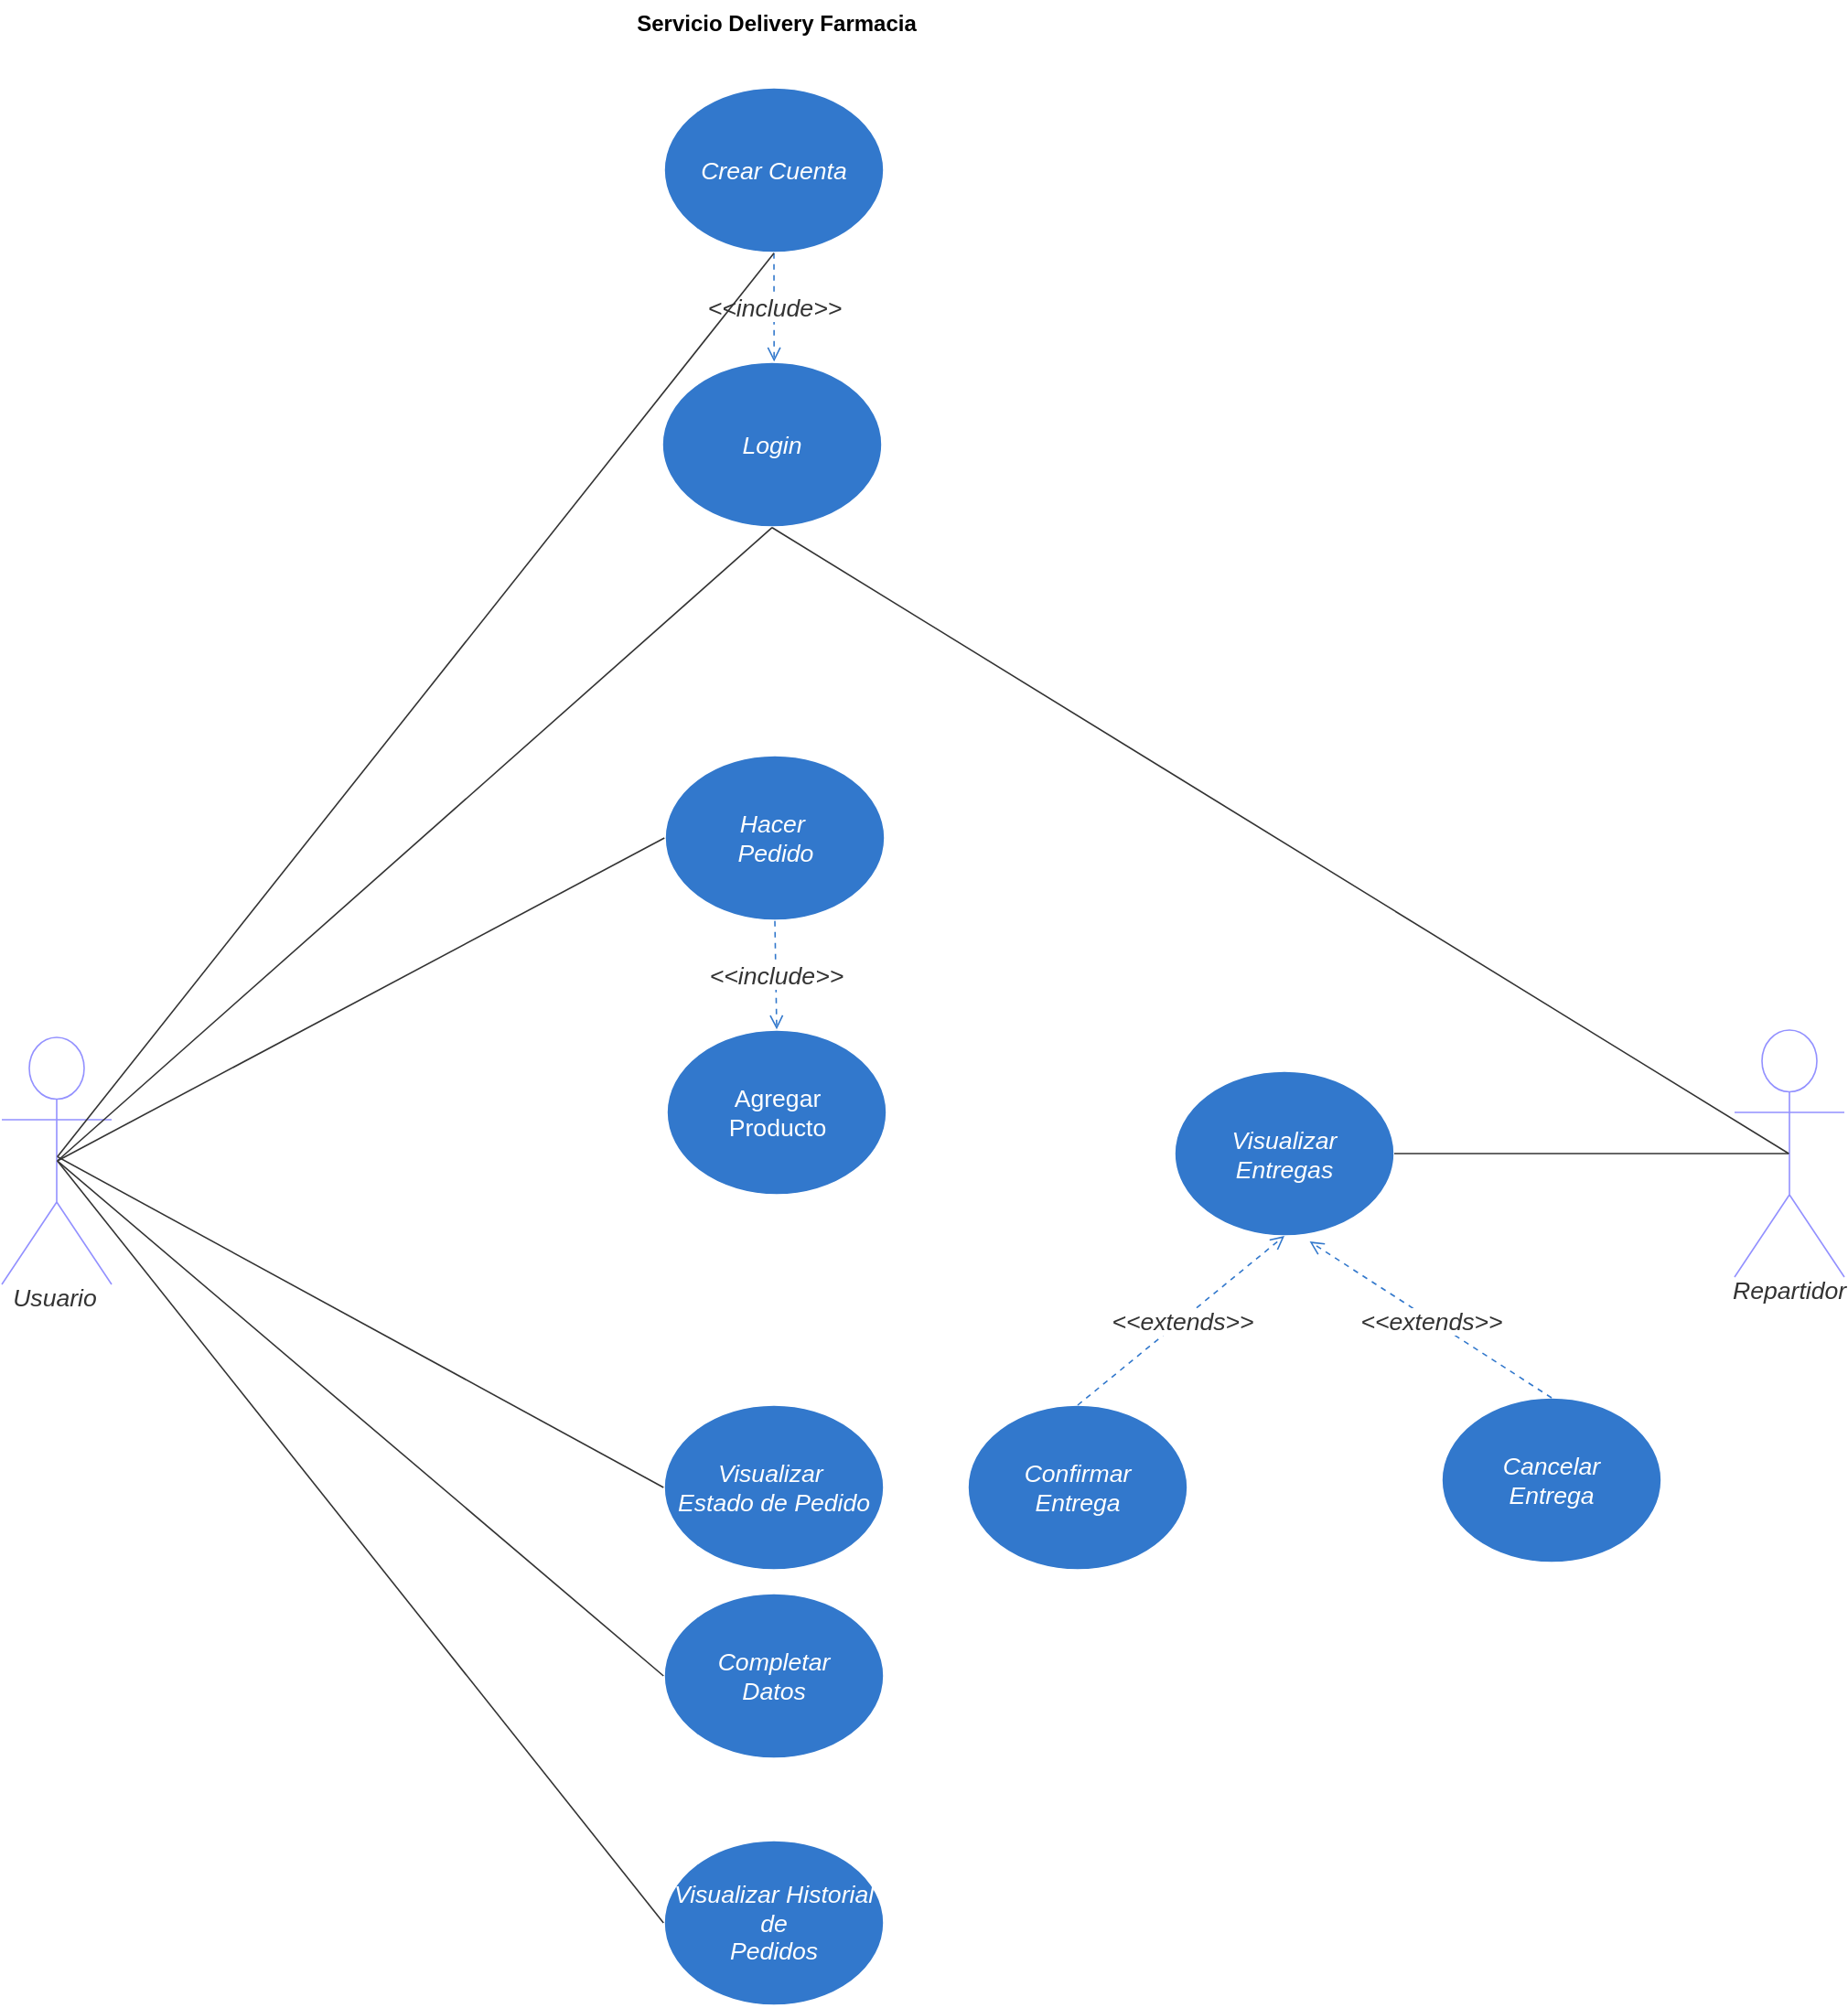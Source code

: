 <mxfile version="24.7.8">
  <diagram name="Page-1" id="sJ-SfvYp9Ml5R1eLInXZ">
    <mxGraphModel dx="-1515" dy="2294" grid="0" gridSize="10" guides="1" tooltips="1" connect="1" arrows="1" fold="1" page="1" pageScale="1" pageWidth="827" pageHeight="1169" math="0" shadow="0">
      <root>
        <mxCell id="0" />
        <mxCell id="1" parent="0" />
        <mxCell id="IEd8g2KRaP7H4Rln7xGu-7" value="&lt;b&gt;Servicio Delivery Farmacia&lt;/b&gt;" style="text;html=1;align=center;verticalAlign=middle;resizable=0;points=[];autosize=1;strokeColor=none;fillColor=none;" vertex="1" parent="1">
          <mxGeometry x="3933.5" y="-668" width="171" height="26" as="geometry" />
        </mxCell>
        <mxCell id="IEd8g2KRaP7H4Rln7xGu-47" value="Visualizar&amp;nbsp;&lt;div&gt;Estado de Pedido&lt;/div&gt;" style="html=1;overflow=block;blockSpacing=1;whiteSpace=wrap;ellipse;fontSize=13.3;fontColor=#ffffff;fontStyle=2;align=center;spacing=0;verticalAlign=middle;strokeColor=#ffffff;strokeOpacity=100;fillOpacity=100;rounded=1;absoluteArcSize=1;arcSize=7.5;fillColor=#3278cc;strokeWidth=0.8;lucidId=Bc-tC5z.Gbx0;" vertex="1" parent="1">
          <mxGeometry x="3958" y="100" width="120" height="90" as="geometry" />
        </mxCell>
        <mxCell id="IEd8g2KRaP7H4Rln7xGu-122" value="Visualizar&lt;div&gt;Entregas&lt;/div&gt;" style="html=1;overflow=block;blockSpacing=1;whiteSpace=wrap;ellipse;fontSize=13.3;fontColor=#ffffff;fontStyle=2;align=center;spacing=0;verticalAlign=middle;strokeColor=#ffffff;strokeOpacity=100;fillOpacity=100;rounded=1;absoluteArcSize=1;arcSize=7.5;fillColor=#3278cc;strokeWidth=0.8;lucidId=uE5tmN2Bk8sM;" vertex="1" parent="1">
          <mxGeometry x="4237" y="-82.5" width="120" height="90" as="geometry" />
        </mxCell>
        <mxCell id="IEd8g2KRaP7H4Rln7xGu-52" value="Visualizar Historial&lt;div&gt;de&lt;/div&gt;&lt;div&gt;Pedidos&lt;/div&gt;" style="html=1;overflow=block;blockSpacing=1;whiteSpace=wrap;ellipse;fontSize=13.3;fontColor=#ffffff;fontStyle=2;align=center;spacing=0;verticalAlign=middle;strokeColor=#ffffff;strokeOpacity=100;fillOpacity=100;rounded=1;absoluteArcSize=1;arcSize=7.5;fillColor=#3278cc;strokeWidth=0.8;lucidId=2IluY2685JnF;" vertex="1" parent="1">
          <mxGeometry x="3958" y="338" width="120" height="90" as="geometry" />
        </mxCell>
        <mxCell id="IEd8g2KRaP7H4Rln7xGu-12" value="Usuario" style="html=1;overflow=block;blockSpacing=1;shape=umlActor;labelPosition=center;verticalLabelPosition=bottom;verticalAlign=top;whiteSpace=nowrap;fontSize=13.3;fontColor=#333333;fontStyle=2;spacing=0;strokeColor=#9391ff;strokeOpacity=100;rounded=1;absoluteArcSize=1;arcSize=7.5;fillColor=#ffffff;strokeWidth=0.8;lucidId=aeLt3nHmuZ78;" vertex="1" parent="1">
          <mxGeometry x="3596" y="-101" width="60" height="135" as="geometry" />
        </mxCell>
        <mxCell id="IEd8g2KRaP7H4Rln7xGu-14" value="Login" style="html=1;overflow=block;blockSpacing=1;whiteSpace=wrap;ellipse;fontSize=13.3;fontColor=#ffffff;fontStyle=2;align=center;spacing=0;verticalAlign=middle;strokeColor=#ffffff;strokeOpacity=100;fillOpacity=100;rounded=1;absoluteArcSize=1;arcSize=7.5;fillColor=#3278cc;strokeWidth=0.8;lucidId=aeLtWVaAtaNc;" vertex="1" parent="1">
          <mxGeometry x="3957" y="-470" width="120" height="90" as="geometry" />
        </mxCell>
        <mxCell id="IEd8g2KRaP7H4Rln7xGu-15" value="Hacer&amp;nbsp;&lt;div&gt;Pedido&lt;/div&gt;" style="html=1;overflow=block;blockSpacing=1;whiteSpace=wrap;ellipse;fontSize=13.3;fontColor=#ffffff;fontStyle=2;align=center;spacing=0;verticalAlign=middle;strokeColor=#ffffff;strokeOpacity=100;fillOpacity=100;rounded=1;absoluteArcSize=1;arcSize=7.5;fillColor=#3278cc;strokeWidth=0.8;lucidId=aeLtvAe7D-iS;" vertex="1" parent="1">
          <mxGeometry x="3958.5" y="-255" width="120" height="90" as="geometry" />
        </mxCell>
        <mxCell id="IEd8g2KRaP7H4Rln7xGu-17" value="Agregar&lt;div&gt;Producto&lt;/div&gt;" style="html=1;overflow=block;blockSpacing=1;whiteSpace=wrap;ellipse;fontSize=13.3;fontColor=#ffffff;align=center;spacing=0;verticalAlign=middle;strokeColor=#ffffff;strokeOpacity=100;fillOpacity=100;rounded=1;absoluteArcSize=1;arcSize=7.5;fillColor=#3278cc;strokeWidth=0.8;lucidId=aeLtQrBCPXcr;" vertex="1" parent="1">
          <mxGeometry x="3959.5" y="-105" width="120" height="90" as="geometry" />
        </mxCell>
        <mxCell id="IEd8g2KRaP7H4Rln7xGu-18" value="" style="html=1;jettySize=18;whiteSpace=wrap;fontSize=13;strokeColor=#333333;strokeOpacity=100;strokeWidth=0.8;rounded=0;startArrow=none;endArrow=none;exitX=0.506;exitY=0.5;exitPerimeter=0;entryX=0.5;entryY=1.004;entryPerimeter=0;lucidId=aeLtO0CMRvtl;" edge="1" parent="1" source="IEd8g2KRaP7H4Rln7xGu-12" target="IEd8g2KRaP7H4Rln7xGu-14">
          <mxGeometry width="100" height="100" relative="1" as="geometry">
            <Array as="points" />
          </mxGeometry>
        </mxCell>
        <mxCell id="IEd8g2KRaP7H4Rln7xGu-19" value="" style="html=1;jettySize=18;whiteSpace=wrap;fontSize=13;strokeColor=#333333;strokeOpacity=100;strokeWidth=0.8;rounded=0;startArrow=none;endArrow=none;exitX=0.506;exitY=0.5;exitPerimeter=0;entryX=-0.003;entryY=0.5;entryPerimeter=0;lucidId=aeLtnVgYuCuO;" edge="1" parent="1" source="IEd8g2KRaP7H4Rln7xGu-12" target="IEd8g2KRaP7H4Rln7xGu-15">
          <mxGeometry width="100" height="100" relative="1" as="geometry">
            <Array as="points" />
          </mxGeometry>
        </mxCell>
        <mxCell id="IEd8g2KRaP7H4Rln7xGu-29" value="&lt;div&gt;Completar&lt;/div&gt;&lt;div&gt;Datos&lt;/div&gt;" style="html=1;overflow=block;blockSpacing=1;whiteSpace=wrap;ellipse;fontSize=13.3;fontColor=#ffffff;fontStyle=2;align=center;spacing=0;verticalAlign=middle;strokeColor=#ffffff;strokeOpacity=100;fillOpacity=100;rounded=1;absoluteArcSize=1;arcSize=7.5;fillColor=#3278cc;strokeWidth=0.8;lucidId=9ALtL4Wa6~wp;" vertex="1" parent="1">
          <mxGeometry x="3958" y="203" width="120" height="90" as="geometry" />
        </mxCell>
        <mxCell id="IEd8g2KRaP7H4Rln7xGu-30" value="" style="html=1;jettySize=18;whiteSpace=wrap;fontSize=13;strokeColor=#333333;strokeOpacity=100;strokeWidth=0.8;rounded=0;startArrow=none;endArrow=none;exitX=0.506;exitY=0.5;exitPerimeter=0;entryX=-0.003;entryY=0.5;entryPerimeter=0;lucidId=YBLt265P1pFx;" edge="1" parent="1" source="IEd8g2KRaP7H4Rln7xGu-12" target="IEd8g2KRaP7H4Rln7xGu-29">
          <mxGeometry width="100" height="100" relative="1" as="geometry">
            <Array as="points" />
          </mxGeometry>
        </mxCell>
        <mxCell id="IEd8g2KRaP7H4Rln7xGu-39" value="Crear Cuenta" style="html=1;overflow=block;blockSpacing=1;whiteSpace=wrap;ellipse;fontSize=13.3;fontColor=#ffffff;fontStyle=2;align=center;spacing=0;verticalAlign=middle;strokeColor=#ffffff;strokeOpacity=100;fillOpacity=100;rounded=1;absoluteArcSize=1;arcSize=7.5;fillColor=#3278cc;strokeWidth=0.8;lucidId=gsNt5VU3W0Vm;" vertex="1" parent="1">
          <mxGeometry x="3958" y="-620" width="120" height="90" as="geometry" />
        </mxCell>
        <mxCell id="IEd8g2KRaP7H4Rln7xGu-40" value="" style="html=1;jettySize=18;whiteSpace=wrap;fontSize=13;strokeColor=#3278cc;strokeOpacity=100;dashed=1;fixDash=1;strokeWidth=0.8;rounded=0;startArrow=none;endArrow=open;exitX=0.5;exitY=1.004;exitPerimeter=0;entryX=0.509;entryY=-0.004;entryPerimeter=0;lucidId=8sNtTQJCYY6.;" edge="1" parent="1" source="IEd8g2KRaP7H4Rln7xGu-39" target="IEd8g2KRaP7H4Rln7xGu-14">
          <mxGeometry width="100" height="100" relative="1" as="geometry">
            <Array as="points" />
          </mxGeometry>
        </mxCell>
        <mxCell id="IEd8g2KRaP7H4Rln7xGu-41" value="&amp;lt;&amp;lt;include&amp;gt;&amp;gt;" style="text;html=1;resizable=0;labelBackgroundColor=default;align=center;verticalAlign=middle;fontStyle=2;fontColor=#333333;fontSize=13.3;" vertex="1" parent="IEd8g2KRaP7H4Rln7xGu-40">
          <mxGeometry relative="1" as="geometry" />
        </mxCell>
        <mxCell id="IEd8g2KRaP7H4Rln7xGu-42" value="" style="html=1;jettySize=18;whiteSpace=wrap;fontSize=13;strokeColor=#3278cc;strokeOpacity=100;dashed=1;fixDash=1;strokeWidth=0.8;rounded=0;startArrow=none;endArrow=open;exitX=0.5;exitY=1.004;exitPerimeter=0;entryX=0.5;entryY=-0.004;entryPerimeter=0;lucidId=7z5t8ssp58V2;" edge="1" parent="1" source="IEd8g2KRaP7H4Rln7xGu-15" target="IEd8g2KRaP7H4Rln7xGu-17">
          <mxGeometry width="100" height="100" relative="1" as="geometry">
            <Array as="points" />
          </mxGeometry>
        </mxCell>
        <mxCell id="IEd8g2KRaP7H4Rln7xGu-43" value="&amp;lt;&amp;lt;include&amp;gt;&amp;gt;" style="text;html=1;resizable=0;labelBackgroundColor=default;align=center;verticalAlign=middle;fontStyle=2;fontColor=#333333;fontSize=13.3;" vertex="1" parent="IEd8g2KRaP7H4Rln7xGu-42">
          <mxGeometry relative="1" as="geometry" />
        </mxCell>
        <mxCell id="IEd8g2KRaP7H4Rln7xGu-48" value="" style="html=1;jettySize=18;whiteSpace=wrap;fontSize=13;strokeColor=#333333;strokeOpacity=100;strokeWidth=0.8;rounded=0;startArrow=none;endArrow=none;exitX=0.506;exitY=0.483;exitPerimeter=0;entryX=-0.003;entryY=0.5;entryPerimeter=0;lucidId=zd-tUzD10Nk0;" edge="1" parent="1" source="IEd8g2KRaP7H4Rln7xGu-12" target="IEd8g2KRaP7H4Rln7xGu-47">
          <mxGeometry width="100" height="100" relative="1" as="geometry">
            <Array as="points" />
          </mxGeometry>
        </mxCell>
        <mxCell id="IEd8g2KRaP7H4Rln7xGu-64" value="" style="html=1;jettySize=18;whiteSpace=wrap;fontSize=13;strokeColor=#333333;strokeOpacity=100;strokeWidth=0.8;rounded=0;startArrow=none;endArrow=none;exitX=0.506;exitY=0.5;exitPerimeter=0;entryX=-0.003;entryY=0.5;entryPerimeter=0;lucidId=xYluLAfKLuuJ;" edge="1" parent="1" source="IEd8g2KRaP7H4Rln7xGu-12" target="IEd8g2KRaP7H4Rln7xGu-52">
          <mxGeometry width="100" height="100" relative="1" as="geometry">
            <Array as="points" />
          </mxGeometry>
        </mxCell>
        <mxCell id="IEd8g2KRaP7H4Rln7xGu-68" value="" style="html=1;jettySize=18;whiteSpace=wrap;fontSize=13;strokeColor=#333333;strokeOpacity=100;strokeWidth=0.8;rounded=0;startArrow=none;endArrow=none;exitX=0.506;exitY=0.483;exitPerimeter=0;entryX=0.5;entryY=1.004;entryPerimeter=0;lucidId=k2ouGiI.ycY1;" edge="1" parent="1" source="IEd8g2KRaP7H4Rln7xGu-12" target="IEd8g2KRaP7H4Rln7xGu-39">
          <mxGeometry width="100" height="100" relative="1" as="geometry">
            <Array as="points" />
          </mxGeometry>
        </mxCell>
        <mxCell id="IEd8g2KRaP7H4Rln7xGu-13" value="Repartidor" style="html=1;overflow=block;blockSpacing=1;shape=umlActor;labelPosition=center;verticalLabelPosition=bottom;verticalAlign=top;whiteSpace=nowrap;fontSize=13.3;fontColor=#333333;fontStyle=2;spacing=0;strokeColor=#9391ff;strokeOpacity=100;rounded=1;absoluteArcSize=1;arcSize=7.5;fillColor=#ffffff;strokeWidth=0.8;lucidId=aeLt9I4VuDRI;" vertex="1" parent="1">
          <mxGeometry x="4543" y="-105" width="60" height="135" as="geometry" />
        </mxCell>
        <mxCell id="IEd8g2KRaP7H4Rln7xGu-20" value="" style="html=1;jettySize=18;whiteSpace=wrap;fontSize=13;strokeColor=#333333;strokeOpacity=100;strokeWidth=0.8;rounded=0;startArrow=none;endArrow=none;exitX=0.494;exitY=0.5;exitPerimeter=0;entryX=0.5;entryY=1.004;entryPerimeter=0;lucidId=aeLt.vX2auOh;" edge="1" parent="1" source="IEd8g2KRaP7H4Rln7xGu-13" target="IEd8g2KRaP7H4Rln7xGu-14">
          <mxGeometry width="100" height="100" relative="1" as="geometry">
            <Array as="points" />
          </mxGeometry>
        </mxCell>
        <mxCell id="IEd8g2KRaP7H4Rln7xGu-45" value="" style="html=1;jettySize=18;whiteSpace=wrap;fontSize=13;strokeColor=#333333;strokeOpacity=100;strokeWidth=0.8;rounded=0;startArrow=none;endArrow=none;exitX=0.494;exitY=0.5;exitPerimeter=0;entryX=1;entryY=0.5;lucidId=TE5ta6h64JPe;entryDx=0;entryDy=0;" edge="1" parent="1" source="IEd8g2KRaP7H4Rln7xGu-13" target="IEd8g2KRaP7H4Rln7xGu-122">
          <mxGeometry width="100" height="100" relative="1" as="geometry">
            <Array as="points" />
          </mxGeometry>
        </mxCell>
        <mxCell id="IEd8g2KRaP7H4Rln7xGu-124" value="Confirmar&lt;div&gt;Entrega&lt;/div&gt;" style="html=1;overflow=block;blockSpacing=1;whiteSpace=wrap;ellipse;fontSize=13.3;fontColor=#ffffff;fontStyle=2;align=center;spacing=0;verticalAlign=middle;strokeColor=#ffffff;strokeOpacity=100;fillOpacity=100;rounded=1;absoluteArcSize=1;arcSize=7.5;fillColor=#3278cc;strokeWidth=0.8;lucidId=Bc-tC5z.Gbx0;" vertex="1" parent="1">
          <mxGeometry x="4124" y="100" width="120" height="90" as="geometry" />
        </mxCell>
        <mxCell id="IEd8g2KRaP7H4Rln7xGu-125" value="Cancelar&lt;div&gt;Entrega&lt;/div&gt;" style="html=1;overflow=block;blockSpacing=1;whiteSpace=wrap;ellipse;fontSize=13.3;fontColor=#ffffff;fontStyle=2;align=center;spacing=0;verticalAlign=middle;strokeColor=#ffffff;strokeOpacity=100;fillOpacity=100;rounded=1;absoluteArcSize=1;arcSize=7.5;fillColor=#3278cc;strokeWidth=0.8;lucidId=Bc-tC5z.Gbx0;" vertex="1" parent="1">
          <mxGeometry x="4383" y="96" width="120" height="90" as="geometry" />
        </mxCell>
        <mxCell id="IEd8g2KRaP7H4Rln7xGu-126" value="" style="html=1;jettySize=18;whiteSpace=wrap;fontSize=13;strokeColor=#3278cc;strokeOpacity=100;dashed=1;fixDash=1;strokeWidth=0.8;rounded=0;startArrow=none;endArrow=open;exitX=0.5;exitY=0;entryX=0.5;entryY=1;lucidId=8sNtTQJCYY6.;entryDx=0;entryDy=0;exitDx=0;exitDy=0;" edge="1" parent="1" source="IEd8g2KRaP7H4Rln7xGu-124" target="IEd8g2KRaP7H4Rln7xGu-122">
          <mxGeometry width="100" height="100" relative="1" as="geometry">
            <Array as="points" />
            <mxPoint x="4276" y="67" as="sourcePoint" />
            <mxPoint x="4276" y="127" as="targetPoint" />
          </mxGeometry>
        </mxCell>
        <mxCell id="IEd8g2KRaP7H4Rln7xGu-127" value="&amp;lt;&amp;lt;extends&amp;gt;&amp;gt;" style="text;html=1;resizable=0;labelBackgroundColor=default;align=center;verticalAlign=middle;fontStyle=2;fontColor=#333333;fontSize=13.3;" vertex="1" parent="IEd8g2KRaP7H4Rln7xGu-126">
          <mxGeometry relative="1" as="geometry" />
        </mxCell>
        <mxCell id="IEd8g2KRaP7H4Rln7xGu-130" value="" style="html=1;jettySize=18;whiteSpace=wrap;fontSize=13;strokeColor=#3278cc;strokeOpacity=100;dashed=1;fixDash=1;strokeWidth=0.8;rounded=0;startArrow=none;endArrow=open;exitX=0.5;exitY=0;entryX=0.615;entryY=1.034;lucidId=8sNtTQJCYY6.;entryDx=0;entryDy=0;exitDx=0;exitDy=0;entryPerimeter=0;" edge="1" parent="1" source="IEd8g2KRaP7H4Rln7xGu-125" target="IEd8g2KRaP7H4Rln7xGu-122">
          <mxGeometry width="100" height="100" relative="1" as="geometry">
            <Array as="points" />
            <mxPoint x="4194" y="110" as="sourcePoint" />
            <mxPoint x="4307" y="18" as="targetPoint" />
          </mxGeometry>
        </mxCell>
        <mxCell id="IEd8g2KRaP7H4Rln7xGu-131" value="&amp;lt;&amp;lt;extends&amp;gt;&amp;gt;" style="text;html=1;resizable=0;labelBackgroundColor=default;align=center;verticalAlign=middle;fontStyle=2;fontColor=#333333;fontSize=13.3;" vertex="1" parent="IEd8g2KRaP7H4Rln7xGu-130">
          <mxGeometry relative="1" as="geometry" />
        </mxCell>
      </root>
    </mxGraphModel>
  </diagram>
</mxfile>
